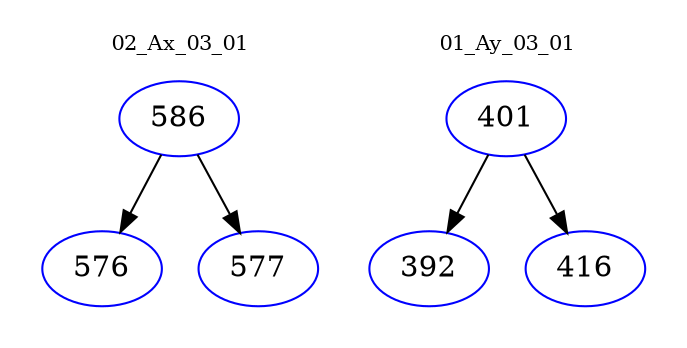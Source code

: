 digraph{
subgraph cluster_0 {
color = white
label = "02_Ax_03_01";
fontsize=10;
T0_586 [label="586", color="blue"]
T0_586 -> T0_576 [color="black"]
T0_576 [label="576", color="blue"]
T0_586 -> T0_577 [color="black"]
T0_577 [label="577", color="blue"]
}
subgraph cluster_1 {
color = white
label = "01_Ay_03_01";
fontsize=10;
T1_401 [label="401", color="blue"]
T1_401 -> T1_392 [color="black"]
T1_392 [label="392", color="blue"]
T1_401 -> T1_416 [color="black"]
T1_416 [label="416", color="blue"]
}
}
